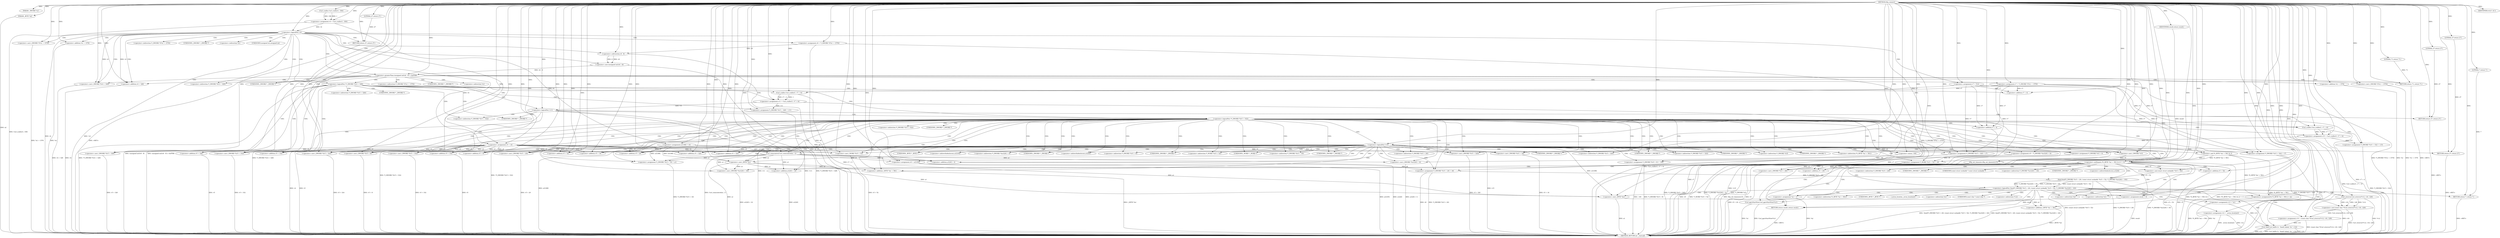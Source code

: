 digraph tftp_connect {  
"1000114" [label = "(METHOD,tftp_connect)" ]
"1000397" [label = "(METHOD_RETURN,int __fastcall)" ]
"1000115" [label = "(PARAM,_DWORD *a1)" ]
"1000116" [label = "(PARAM,_BYTE *a2)" ]
"1000131" [label = "(<operator>.assignment,v4 = Curl_ccalloc(1, 336))" ]
"1000133" [label = "(Curl_ccalloc,Curl_ccalloc(1, 336))" ]
"1000136" [label = "(<operator>.assignment,a1[188] = v4)" ]
"1000142" [label = "(<operator>.logicalNot,!v4)" ]
"1000144" [label = "(RETURN,return 27;,return 27;)" ]
"1000145" [label = "(LITERAL,27,return 27;)" ]
"1000146" [label = "(<operator>.assignment,v5 = v4)" ]
"1000149" [label = "(<operator>.assignment,v6 = *(_DWORD *)(*a1 + 1576))" ]
"1000152" [label = "(<operator>.cast,(_DWORD *)(*a1 + 1576))" ]
"1000154" [label = "(<operator>.addition,*a1 + 1576)" ]
"1000159" [label = "(IDENTIFIER,v6,if ( v6 ))" ]
"1000162" [label = "(<operator>.greaterThan,(unsigned int)(v6 - 8) > 0xFFB0)" ]
"1000163" [label = "(<operator>.cast,(unsigned int)(v6 - 8))" ]
"1000165" [label = "(<operator>.subtraction,v6 - 8)" ]
"1000169" [label = "(RETURN,return 71;,return 71;)" ]
"1000170" [label = "(LITERAL,71,return 71;)" ]
"1000171" [label = "(<operator>.assignment,v7 = *(_DWORD *)(*a1 + 1576))" ]
"1000174" [label = "(<operator>.cast,(_DWORD *)(*a1 + 1576))" ]
"1000176" [label = "(<operator>.addition,*a1 + 1576)" ]
"1000182" [label = "(<operator>.assignment,v7 = 512)" ]
"1000186" [label = "(<operator>.logicalNot,!*(_DWORD *)(v4 + 328))" ]
"1000188" [label = "(<operator>.cast,(_DWORD *)(v4 + 328))" ]
"1000190" [label = "(<operator>.addition,v4 + 328)" ]
"1000194" [label = "(<operator>.assignment,v11 = Curl_ccalloc(1, v7 + 4))" ]
"1000196" [label = "(Curl_ccalloc,Curl_ccalloc(1, v7 + 4))" ]
"1000198" [label = "(<operator>.addition,v7 + 4)" ]
"1000201" [label = "(<operator>.assignment,*(_DWORD *)(v5 + 328) = v11)" ]
"1000203" [label = "(<operator>.cast,(_DWORD *)(v5 + 328))" ]
"1000205" [label = "(<operator>.addition,v5 + 328)" ]
"1000210" [label = "(<operator>.logicalNot,!v11)" ]
"1000212" [label = "(RETURN,return 27;,return 27;)" ]
"1000213" [label = "(LITERAL,27,return 27;)" ]
"1000215" [label = "(<operator>.logicalNot,!*(_DWORD *)(v5 + 332))" ]
"1000217" [label = "(<operator>.cast,(_DWORD *)(v5 + 332))" ]
"1000219" [label = "(<operator>.addition,v5 + 332)" ]
"1000223" [label = "(<operator>.assignment,v15 = Curl_ccalloc(1, v7 + 4))" ]
"1000225" [label = "(Curl_ccalloc,Curl_ccalloc(1, v7 + 4))" ]
"1000227" [label = "(<operator>.addition,v7 + 4)" ]
"1000230" [label = "(<operator>.assignment,*(_DWORD *)(v5 + 332) = v15)" ]
"1000232" [label = "(<operator>.cast,(_DWORD *)(v5 + 332))" ]
"1000234" [label = "(<operator>.addition,v5 + 332)" ]
"1000239" [label = "(<operator>.logicalNot,!v15)" ]
"1000241" [label = "(RETURN,return 27;,return 27;)" ]
"1000242" [label = "(LITERAL,27,return 27;)" ]
"1000243" [label = "(Curl_conncontrol,Curl_conncontrol(a1, 1))" ]
"1000246" [label = "(<operator>.assignment,v8 = a1[105])" ]
"1000251" [label = "(<operator>.assignment,v9 = *(_DWORD *)(a1[20] + 4))" ]
"1000254" [label = "(<operator>.cast,(_DWORD *)(a1[20] + 4))" ]
"1000256" [label = "(<operator>.addition,a1[20] + 4)" ]
"1000261" [label = "(<operator>.assignment,*(_DWORD *)(v5 + 8) = -100)" ]
"1000263" [label = "(<operator>.cast,(_DWORD *)(v5 + 8))" ]
"1000265" [label = "(<operator>.addition,v5 + 8)" ]
"1000268" [label = "(<operator>.minus,-100)" ]
"1000270" [label = "(<operator>.assignment,*(_WORD *)(v5 + 52) = v9)" ]
"1000272" [label = "(<operator>.cast,(_WORD *)(v5 + 52))" ]
"1000274" [label = "(<operator>.addition,v5 + 52)" ]
"1000278" [label = "(<operator>.assignment,*(_DWORD *)(v5 + 16) = a1)" ]
"1000280" [label = "(<operator>.cast,(_DWORD *)(v5 + 16))" ]
"1000282" [label = "(<operator>.addition,v5 + 16)" ]
"1000286" [label = "(<operator>.assignment,*(_DWORD *)(v5 + 20) = v8)" ]
"1000288" [label = "(<operator>.cast,(_DWORD *)(v5 + 20))" ]
"1000290" [label = "(<operator>.addition,v5 + 20)" ]
"1000294" [label = "(<operator>.assignment,*(_DWORD *)(v5 + 320) = v7)" ]
"1000296" [label = "(<operator>.cast,(_DWORD *)(v5 + 320))" ]
"1000298" [label = "(<operator>.addition,v5 + 320)" ]
"1000302" [label = "(<operator>.assignment,*(_DWORD *)(v5 + 324) = v7)" ]
"1000304" [label = "(<operator>.cast,(_DWORD *)(v5 + 324))" ]
"1000306" [label = "(<operator>.addition,v5 + 324)" ]
"1000310" [label = "(<operator>.assignment,*(_DWORD *)v5 = 0)" ]
"1000312" [label = "(<operator>.cast,(_DWORD *)v5)" ]
"1000316" [label = "(tftp_set_timeouts,tftp_set_timeouts(v5))" ]
"1000319" [label = "(<operator>.notEquals,(*((_BYTE *)a1 + 591) & 2) != 0)" ]
"1000320" [label = "(<operator>.and,*((_BYTE *)a1 + 591) & 2)" ]
"1000322" [label = "(<operator>.addition,(_BYTE *)a1 + 591)" ]
"1000323" [label = "(<operator>.cast,(_BYTE *)a1)" ]
"1000331" [label = "(Curl_pgrsStartNow,Curl_pgrsStartNow(*a1))" ]
"1000334" [label = "(<operator>.assignment,result = 0)" ]
"1000337" [label = "(<operator>.assignment,*a2 = 1)" ]
"1000341" [label = "(RETURN,return result;,return result;)" ]
"1000342" [label = "(IDENTIFIER,result,return result;)" ]
"1000344" [label = "(<operator>.logicalNot,!bind(*(_DWORD *)(v5 + 20), (const struct sockaddr *)(v5 + 52), *(_DWORD *)(a1[20] + 16)))" ]
"1000345" [label = "(bind,bind(*(_DWORD *)(v5 + 20), (const struct sockaddr *)(v5 + 52), *(_DWORD *)(a1[20] + 16)))" ]
"1000347" [label = "(<operator>.cast,(_DWORD *)(v5 + 20))" ]
"1000349" [label = "(<operator>.addition,v5 + 20)" ]
"1000352" [label = "(<operator>.cast,(const struct sockaddr *)(v5 + 52))" ]
"1000354" [label = "(<operator>.addition,v5 + 52)" ]
"1000358" [label = "(<operator>.cast,(_DWORD *)(a1[20] + 16))" ]
"1000360" [label = "(<operator>.addition,a1[20] + 16)" ]
"1000366" [label = "(<operators>.assignmentOr,*((_BYTE *)a1 + 591) |= 2u)" ]
"1000368" [label = "(<operator>.addition,(_BYTE *)a1 + 591)" ]
"1000369" [label = "(<operator>.cast,(_BYTE *)a1)" ]
"1000375" [label = "(<operator>.assignment,v12 = _errno_location())" ]
"1000378" [label = "(<operator>.assignment,v13 = *a1)" ]
"1000382" [label = "(<operator>.assignment,v14 = (const char *)Curl_strerror(*v12, v16, 128))" ]
"1000384" [label = "(<operator>.cast,(const char *)Curl_strerror(*v12, v16, 128))" ]
"1000386" [label = "(Curl_strerror,Curl_strerror(*v12, v16, 128))" ]
"1000391" [label = "(Curl_failf,Curl_failf(v13, \"bind() failed; %s\", v14))" ]
"1000395" [label = "(RETURN,return 7;,return 7;)" ]
"1000396" [label = "(LITERAL,7,return 7;)" ]
"1000151" [label = "(<operator>.indirection,*(_DWORD *)(*a1 + 1576))" ]
"1000153" [label = "(UNKNOWN,_DWORD *,_DWORD *)" ]
"1000155" [label = "(<operator>.indirection,*a1)" ]
"1000164" [label = "(UNKNOWN,unsigned int,unsigned int)" ]
"1000173" [label = "(<operator>.indirection,*(_DWORD *)(*a1 + 1576))" ]
"1000175" [label = "(UNKNOWN,_DWORD *,_DWORD *)" ]
"1000177" [label = "(<operator>.indirection,*a1)" ]
"1000187" [label = "(<operator>.indirection,*(_DWORD *)(v4 + 328))" ]
"1000189" [label = "(UNKNOWN,_DWORD *,_DWORD *)" ]
"1000202" [label = "(<operator>.indirection,*(_DWORD *)(v5 + 328))" ]
"1000204" [label = "(UNKNOWN,_DWORD *,_DWORD *)" ]
"1000216" [label = "(<operator>.indirection,*(_DWORD *)(v5 + 332))" ]
"1000218" [label = "(UNKNOWN,_DWORD *,_DWORD *)" ]
"1000231" [label = "(<operator>.indirection,*(_DWORD *)(v5 + 332))" ]
"1000233" [label = "(UNKNOWN,_DWORD *,_DWORD *)" ]
"1000248" [label = "(<operator>.indirectIndexAccess,a1[105])" ]
"1000253" [label = "(<operator>.indirection,*(_DWORD *)(a1[20] + 4))" ]
"1000255" [label = "(UNKNOWN,_DWORD *,_DWORD *)" ]
"1000257" [label = "(<operator>.indirectIndexAccess,a1[20])" ]
"1000262" [label = "(<operator>.indirection,*(_DWORD *)(v5 + 8))" ]
"1000264" [label = "(UNKNOWN,_DWORD *,_DWORD *)" ]
"1000271" [label = "(<operator>.indirection,*(_WORD *)(v5 + 52))" ]
"1000273" [label = "(UNKNOWN,_WORD *,_WORD *)" ]
"1000279" [label = "(<operator>.indirection,*(_DWORD *)(v5 + 16))" ]
"1000281" [label = "(UNKNOWN,_DWORD *,_DWORD *)" ]
"1000287" [label = "(<operator>.indirection,*(_DWORD *)(v5 + 20))" ]
"1000289" [label = "(UNKNOWN,_DWORD *,_DWORD *)" ]
"1000295" [label = "(<operator>.indirection,*(_DWORD *)(v5 + 320))" ]
"1000297" [label = "(UNKNOWN,_DWORD *,_DWORD *)" ]
"1000303" [label = "(<operator>.indirection,*(_DWORD *)(v5 + 324))" ]
"1000305" [label = "(UNKNOWN,_DWORD *,_DWORD *)" ]
"1000311" [label = "(<operator>.indirection,*(_DWORD *)v5)" ]
"1000313" [label = "(UNKNOWN,_DWORD *,_DWORD *)" ]
"1000321" [label = "(<operator>.indirection,*((_BYTE *)a1 + 591))" ]
"1000324" [label = "(UNKNOWN,_BYTE *,_BYTE *)" ]
"1000332" [label = "(<operator>.indirection,*a1)" ]
"1000338" [label = "(<operator>.indirection,*a2)" ]
"1000346" [label = "(<operator>.indirection,*(_DWORD *)(v5 + 20))" ]
"1000348" [label = "(UNKNOWN,_DWORD *,_DWORD *)" ]
"1000353" [label = "(UNKNOWN,const struct sockaddr *,const struct sockaddr *)" ]
"1000357" [label = "(<operator>.indirection,*(_DWORD *)(a1[20] + 16))" ]
"1000359" [label = "(UNKNOWN,_DWORD *,_DWORD *)" ]
"1000361" [label = "(<operator>.indirectIndexAccess,a1[20])" ]
"1000367" [label = "(<operator>.indirection,*((_BYTE *)a1 + 591))" ]
"1000370" [label = "(UNKNOWN,_BYTE *,_BYTE *)" ]
"1000377" [label = "(_errno_location,_errno_location())" ]
"1000380" [label = "(<operator>.indirection,*a1)" ]
"1000385" [label = "(UNKNOWN,const char *,const char *)" ]
"1000387" [label = "(<operator>.indirection,*v12)" ]
  "1000341" -> "1000397"  [ label = "DDG: <RET>"] 
  "1000241" -> "1000397"  [ label = "DDG: <RET>"] 
  "1000212" -> "1000397"  [ label = "DDG: <RET>"] 
  "1000391" -> "1000397"  [ label = "DDG: Curl_failf(v13, \"bind() failed; %s\", v14)"] 
  "1000243" -> "1000397"  [ label = "DDG: Curl_conncontrol(a1, 1)"] 
  "1000142" -> "1000397"  [ label = "DDG: v4"] 
  "1000391" -> "1000397"  [ label = "DDG: v14"] 
  "1000203" -> "1000397"  [ label = "DDG: v5 + 328"] 
  "1000294" -> "1000397"  [ label = "DDG: *(_DWORD *)(v5 + 320)"] 
  "1000190" -> "1000397"  [ label = "DDG: v4"] 
  "1000386" -> "1000397"  [ label = "DDG: v16"] 
  "1000316" -> "1000397"  [ label = "DDG: tftp_set_timeouts(v5)"] 
  "1000334" -> "1000397"  [ label = "DDG: result"] 
  "1000198" -> "1000397"  [ label = "DDG: v7"] 
  "1000162" -> "1000397"  [ label = "DDG: (unsigned int)(v6 - 8)"] 
  "1000345" -> "1000397"  [ label = "DDG: (const struct sockaddr *)(v5 + 52)"] 
  "1000323" -> "1000397"  [ label = "DDG: a1"] 
  "1000239" -> "1000397"  [ label = "DDG: !v15"] 
  "1000165" -> "1000397"  [ label = "DDG: v6"] 
  "1000344" -> "1000397"  [ label = "DDG: !bind(*(_DWORD *)(v5 + 20), (const struct sockaddr *)(v5 + 52), *(_DWORD *)(a1[20] + 16))"] 
  "1000319" -> "1000397"  [ label = "DDG: (*((_BYTE *)a1 + 591) & 2) != 0"] 
  "1000320" -> "1000397"  [ label = "DDG: *((_BYTE *)a1 + 591)"] 
  "1000263" -> "1000397"  [ label = "DDG: v5 + 8"] 
  "1000142" -> "1000397"  [ label = "DDG: !v4"] 
  "1000210" -> "1000397"  [ label = "DDG: v11"] 
  "1000322" -> "1000397"  [ label = "DDG: (_BYTE *)a1"] 
  "1000368" -> "1000397"  [ label = "DDG: (_BYTE *)a1"] 
  "1000391" -> "1000397"  [ label = "DDG: v13"] 
  "1000288" -> "1000397"  [ label = "DDG: v5 + 20"] 
  "1000378" -> "1000397"  [ label = "DDG: *a1"] 
  "1000232" -> "1000397"  [ label = "DDG: v5 + 332"] 
  "1000254" -> "1000397"  [ label = "DDG: a1[20] + 4"] 
  "1000354" -> "1000397"  [ label = "DDG: v5"] 
  "1000296" -> "1000397"  [ label = "DDG: v5 + 320"] 
  "1000375" -> "1000397"  [ label = "DDG: v12"] 
  "1000319" -> "1000397"  [ label = "DDG: *((_BYTE *)a1 + 591) & 2"] 
  "1000382" -> "1000397"  [ label = "DDG: (const char *)Curl_strerror(*v12, v16, 128)"] 
  "1000272" -> "1000397"  [ label = "DDG: v5 + 52"] 
  "1000136" -> "1000397"  [ label = "DDG: a1[188]"] 
  "1000225" -> "1000397"  [ label = "DDG: v7 + 4"] 
  "1000261" -> "1000397"  [ label = "DDG: -100"] 
  "1000386" -> "1000397"  [ label = "DDG: *v12"] 
  "1000131" -> "1000397"  [ label = "DDG: Curl_ccalloc(1, 336)"] 
  "1000149" -> "1000397"  [ label = "DDG: v6"] 
  "1000344" -> "1000397"  [ label = "DDG: bind(*(_DWORD *)(v5 + 20), (const struct sockaddr *)(v5 + 52), *(_DWORD *)(a1[20] + 16))"] 
  "1000146" -> "1000397"  [ label = "DDG: v4"] 
  "1000251" -> "1000397"  [ label = "DDG: *(_DWORD *)(a1[20] + 4)"] 
  "1000146" -> "1000397"  [ label = "DDG: v5"] 
  "1000154" -> "1000397"  [ label = "DDG: *a1"] 
  "1000280" -> "1000397"  [ label = "DDG: v5 + 16"] 
  "1000188" -> "1000397"  [ label = "DDG: v4 + 328"] 
  "1000116" -> "1000397"  [ label = "DDG: a2"] 
  "1000215" -> "1000397"  [ label = "DDG: !*(_DWORD *)(v5 + 332)"] 
  "1000270" -> "1000397"  [ label = "DDG: v9"] 
  "1000270" -> "1000397"  [ label = "DDG: *(_WORD *)(v5 + 52)"] 
  "1000345" -> "1000397"  [ label = "DDG: *(_DWORD *)(v5 + 20)"] 
  "1000366" -> "1000397"  [ label = "DDG: *((_BYTE *)a1 + 591)"] 
  "1000286" -> "1000397"  [ label = "DDG: v8"] 
  "1000360" -> "1000397"  [ label = "DDG: a1[20]"] 
  "1000278" -> "1000397"  [ label = "DDG: *(_DWORD *)(v5 + 16)"] 
  "1000246" -> "1000397"  [ label = "DDG: a1[105]"] 
  "1000223" -> "1000397"  [ label = "DDG: Curl_ccalloc(1, v7 + 4)"] 
  "1000302" -> "1000397"  [ label = "DDG: *(_DWORD *)(v5 + 324)"] 
  "1000286" -> "1000397"  [ label = "DDG: *(_DWORD *)(v5 + 20)"] 
  "1000196" -> "1000397"  [ label = "DDG: v7 + 4"] 
  "1000316" -> "1000397"  [ label = "DDG: v5"] 
  "1000331" -> "1000397"  [ label = "DDG: *a1"] 
  "1000347" -> "1000397"  [ label = "DDG: v5 + 20"] 
  "1000230" -> "1000397"  [ label = "DDG: *(_DWORD *)(v5 + 332)"] 
  "1000310" -> "1000397"  [ label = "DDG: *(_DWORD *)v5"] 
  "1000256" -> "1000397"  [ label = "DDG: a1[20]"] 
  "1000304" -> "1000397"  [ label = "DDG: v5 + 324"] 
  "1000205" -> "1000397"  [ label = "DDG: v5"] 
  "1000186" -> "1000397"  [ label = "DDG: *(_DWORD *)(v4 + 328)"] 
  "1000227" -> "1000397"  [ label = "DDG: v7"] 
  "1000176" -> "1000397"  [ label = "DDG: *a1"] 
  "1000375" -> "1000397"  [ label = "DDG: _errno_location()"] 
  "1000174" -> "1000397"  [ label = "DDG: *a1 + 1576"] 
  "1000194" -> "1000397"  [ label = "DDG: Curl_ccalloc(1, v7 + 4)"] 
  "1000352" -> "1000397"  [ label = "DDG: v5 + 52"] 
  "1000215" -> "1000397"  [ label = "DDG: *(_DWORD *)(v5 + 332)"] 
  "1000171" -> "1000397"  [ label = "DDG: *(_DWORD *)(*a1 + 1576)"] 
  "1000345" -> "1000397"  [ label = "DDG: *(_DWORD *)(a1[20] + 16)"] 
  "1000210" -> "1000397"  [ label = "DDG: !v11"] 
  "1000302" -> "1000397"  [ label = "DDG: v7"] 
  "1000261" -> "1000397"  [ label = "DDG: *(_DWORD *)(v5 + 8)"] 
  "1000201" -> "1000397"  [ label = "DDG: *(_DWORD *)(v5 + 328)"] 
  "1000152" -> "1000397"  [ label = "DDG: *a1 + 1576"] 
  "1000239" -> "1000397"  [ label = "DDG: v15"] 
  "1000369" -> "1000397"  [ label = "DDG: a1"] 
  "1000337" -> "1000397"  [ label = "DDG: *a2"] 
  "1000384" -> "1000397"  [ label = "DDG: Curl_strerror(*v12, v16, 128)"] 
  "1000163" -> "1000397"  [ label = "DDG: v6 - 8"] 
  "1000234" -> "1000397"  [ label = "DDG: v5"] 
  "1000217" -> "1000397"  [ label = "DDG: v5 + 332"] 
  "1000162" -> "1000397"  [ label = "DDG: (unsigned int)(v6 - 8) > 0xFFB0"] 
  "1000149" -> "1000397"  [ label = "DDG: *(_DWORD *)(*a1 + 1576)"] 
  "1000186" -> "1000397"  [ label = "DDG: !*(_DWORD *)(v4 + 328)"] 
  "1000358" -> "1000397"  [ label = "DDG: a1[20] + 16"] 
  "1000331" -> "1000397"  [ label = "DDG: Curl_pgrsStartNow(*a1)"] 
  "1000169" -> "1000397"  [ label = "DDG: <RET>"] 
  "1000395" -> "1000397"  [ label = "DDG: <RET>"] 
  "1000144" -> "1000397"  [ label = "DDG: <RET>"] 
  "1000114" -> "1000115"  [ label = "DDG: "] 
  "1000114" -> "1000116"  [ label = "DDG: "] 
  "1000133" -> "1000131"  [ label = "DDG: 1"] 
  "1000133" -> "1000131"  [ label = "DDG: 336"] 
  "1000114" -> "1000131"  [ label = "DDG: "] 
  "1000114" -> "1000133"  [ label = "DDG: "] 
  "1000131" -> "1000136"  [ label = "DDG: v4"] 
  "1000114" -> "1000136"  [ label = "DDG: "] 
  "1000114" -> "1000142"  [ label = "DDG: "] 
  "1000131" -> "1000142"  [ label = "DDG: v4"] 
  "1000145" -> "1000144"  [ label = "DDG: 27"] 
  "1000114" -> "1000144"  [ label = "DDG: "] 
  "1000114" -> "1000145"  [ label = "DDG: "] 
  "1000142" -> "1000146"  [ label = "DDG: v4"] 
  "1000114" -> "1000146"  [ label = "DDG: "] 
  "1000114" -> "1000149"  [ label = "DDG: "] 
  "1000114" -> "1000152"  [ label = "DDG: "] 
  "1000114" -> "1000154"  [ label = "DDG: "] 
  "1000114" -> "1000159"  [ label = "DDG: "] 
  "1000163" -> "1000162"  [ label = "DDG: v6 - 8"] 
  "1000165" -> "1000163"  [ label = "DDG: v6"] 
  "1000165" -> "1000163"  [ label = "DDG: 8"] 
  "1000149" -> "1000165"  [ label = "DDG: v6"] 
  "1000114" -> "1000165"  [ label = "DDG: "] 
  "1000114" -> "1000162"  [ label = "DDG: "] 
  "1000170" -> "1000169"  [ label = "DDG: 71"] 
  "1000114" -> "1000169"  [ label = "DDG: "] 
  "1000114" -> "1000170"  [ label = "DDG: "] 
  "1000114" -> "1000171"  [ label = "DDG: "] 
  "1000114" -> "1000174"  [ label = "DDG: "] 
  "1000114" -> "1000176"  [ label = "DDG: "] 
  "1000114" -> "1000182"  [ label = "DDG: "] 
  "1000114" -> "1000188"  [ label = "DDG: "] 
  "1000142" -> "1000188"  [ label = "DDG: v4"] 
  "1000114" -> "1000190"  [ label = "DDG: "] 
  "1000142" -> "1000190"  [ label = "DDG: v4"] 
  "1000196" -> "1000194"  [ label = "DDG: 1"] 
  "1000196" -> "1000194"  [ label = "DDG: v7 + 4"] 
  "1000114" -> "1000194"  [ label = "DDG: "] 
  "1000114" -> "1000196"  [ label = "DDG: "] 
  "1000182" -> "1000196"  [ label = "DDG: v7"] 
  "1000171" -> "1000196"  [ label = "DDG: v7"] 
  "1000182" -> "1000198"  [ label = "DDG: v7"] 
  "1000171" -> "1000198"  [ label = "DDG: v7"] 
  "1000114" -> "1000198"  [ label = "DDG: "] 
  "1000194" -> "1000201"  [ label = "DDG: v11"] 
  "1000114" -> "1000201"  [ label = "DDG: "] 
  "1000146" -> "1000203"  [ label = "DDG: v5"] 
  "1000114" -> "1000203"  [ label = "DDG: "] 
  "1000146" -> "1000205"  [ label = "DDG: v5"] 
  "1000114" -> "1000205"  [ label = "DDG: "] 
  "1000114" -> "1000210"  [ label = "DDG: "] 
  "1000194" -> "1000210"  [ label = "DDG: v11"] 
  "1000213" -> "1000212"  [ label = "DDG: 27"] 
  "1000114" -> "1000212"  [ label = "DDG: "] 
  "1000114" -> "1000213"  [ label = "DDG: "] 
  "1000146" -> "1000217"  [ label = "DDG: v5"] 
  "1000114" -> "1000217"  [ label = "DDG: "] 
  "1000146" -> "1000219"  [ label = "DDG: v5"] 
  "1000114" -> "1000219"  [ label = "DDG: "] 
  "1000225" -> "1000223"  [ label = "DDG: 1"] 
  "1000225" -> "1000223"  [ label = "DDG: v7 + 4"] 
  "1000114" -> "1000223"  [ label = "DDG: "] 
  "1000114" -> "1000225"  [ label = "DDG: "] 
  "1000182" -> "1000225"  [ label = "DDG: v7"] 
  "1000171" -> "1000225"  [ label = "DDG: v7"] 
  "1000182" -> "1000227"  [ label = "DDG: v7"] 
  "1000171" -> "1000227"  [ label = "DDG: v7"] 
  "1000114" -> "1000227"  [ label = "DDG: "] 
  "1000223" -> "1000230"  [ label = "DDG: v15"] 
  "1000114" -> "1000230"  [ label = "DDG: "] 
  "1000114" -> "1000232"  [ label = "DDG: "] 
  "1000146" -> "1000232"  [ label = "DDG: v5"] 
  "1000114" -> "1000234"  [ label = "DDG: "] 
  "1000146" -> "1000234"  [ label = "DDG: v5"] 
  "1000114" -> "1000239"  [ label = "DDG: "] 
  "1000223" -> "1000239"  [ label = "DDG: v15"] 
  "1000242" -> "1000241"  [ label = "DDG: 27"] 
  "1000114" -> "1000241"  [ label = "DDG: "] 
  "1000114" -> "1000242"  [ label = "DDG: "] 
  "1000136" -> "1000243"  [ label = "DDG: a1[188]"] 
  "1000114" -> "1000243"  [ label = "DDG: "] 
  "1000243" -> "1000246"  [ label = "DDG: a1"] 
  "1000114" -> "1000246"  [ label = "DDG: "] 
  "1000114" -> "1000251"  [ label = "DDG: "] 
  "1000243" -> "1000254"  [ label = "DDG: a1"] 
  "1000114" -> "1000254"  [ label = "DDG: "] 
  "1000243" -> "1000256"  [ label = "DDG: a1"] 
  "1000114" -> "1000256"  [ label = "DDG: "] 
  "1000268" -> "1000261"  [ label = "DDG: 100"] 
  "1000114" -> "1000263"  [ label = "DDG: "] 
  "1000146" -> "1000263"  [ label = "DDG: v5"] 
  "1000114" -> "1000265"  [ label = "DDG: "] 
  "1000146" -> "1000265"  [ label = "DDG: v5"] 
  "1000114" -> "1000268"  [ label = "DDG: "] 
  "1000251" -> "1000270"  [ label = "DDG: v9"] 
  "1000114" -> "1000270"  [ label = "DDG: "] 
  "1000114" -> "1000272"  [ label = "DDG: "] 
  "1000146" -> "1000272"  [ label = "DDG: v5"] 
  "1000114" -> "1000274"  [ label = "DDG: "] 
  "1000146" -> "1000274"  [ label = "DDG: v5"] 
  "1000243" -> "1000278"  [ label = "DDG: a1"] 
  "1000136" -> "1000278"  [ label = "DDG: a1[188]"] 
  "1000114" -> "1000278"  [ label = "DDG: "] 
  "1000114" -> "1000280"  [ label = "DDG: "] 
  "1000146" -> "1000280"  [ label = "DDG: v5"] 
  "1000114" -> "1000282"  [ label = "DDG: "] 
  "1000146" -> "1000282"  [ label = "DDG: v5"] 
  "1000246" -> "1000286"  [ label = "DDG: v8"] 
  "1000114" -> "1000286"  [ label = "DDG: "] 
  "1000114" -> "1000288"  [ label = "DDG: "] 
  "1000146" -> "1000288"  [ label = "DDG: v5"] 
  "1000114" -> "1000290"  [ label = "DDG: "] 
  "1000146" -> "1000290"  [ label = "DDG: v5"] 
  "1000182" -> "1000294"  [ label = "DDG: v7"] 
  "1000171" -> "1000294"  [ label = "DDG: v7"] 
  "1000114" -> "1000294"  [ label = "DDG: "] 
  "1000114" -> "1000296"  [ label = "DDG: "] 
  "1000146" -> "1000296"  [ label = "DDG: v5"] 
  "1000114" -> "1000298"  [ label = "DDG: "] 
  "1000146" -> "1000298"  [ label = "DDG: v5"] 
  "1000114" -> "1000302"  [ label = "DDG: "] 
  "1000182" -> "1000302"  [ label = "DDG: v7"] 
  "1000171" -> "1000302"  [ label = "DDG: v7"] 
  "1000114" -> "1000304"  [ label = "DDG: "] 
  "1000146" -> "1000304"  [ label = "DDG: v5"] 
  "1000114" -> "1000306"  [ label = "DDG: "] 
  "1000146" -> "1000306"  [ label = "DDG: v5"] 
  "1000114" -> "1000310"  [ label = "DDG: "] 
  "1000114" -> "1000312"  [ label = "DDG: "] 
  "1000146" -> "1000312"  [ label = "DDG: v5"] 
  "1000312" -> "1000316"  [ label = "DDG: v5"] 
  "1000114" -> "1000316"  [ label = "DDG: "] 
  "1000320" -> "1000319"  [ label = "DDG: *((_BYTE *)a1 + 591)"] 
  "1000320" -> "1000319"  [ label = "DDG: 2"] 
  "1000323" -> "1000322"  [ label = "DDG: a1"] 
  "1000136" -> "1000323"  [ label = "DDG: a1[188]"] 
  "1000114" -> "1000323"  [ label = "DDG: "] 
  "1000243" -> "1000323"  [ label = "DDG: a1"] 
  "1000114" -> "1000322"  [ label = "DDG: "] 
  "1000114" -> "1000320"  [ label = "DDG: "] 
  "1000114" -> "1000319"  [ label = "DDG: "] 
  "1000114" -> "1000334"  [ label = "DDG: "] 
  "1000114" -> "1000337"  [ label = "DDG: "] 
  "1000342" -> "1000341"  [ label = "DDG: result"] 
  "1000334" -> "1000341"  [ label = "DDG: result"] 
  "1000114" -> "1000342"  [ label = "DDG: "] 
  "1000345" -> "1000344"  [ label = "DDG: *(_DWORD *)(v5 + 20)"] 
  "1000345" -> "1000344"  [ label = "DDG: (const struct sockaddr *)(v5 + 52)"] 
  "1000345" -> "1000344"  [ label = "DDG: *(_DWORD *)(a1[20] + 16)"] 
  "1000286" -> "1000345"  [ label = "DDG: *(_DWORD *)(v5 + 20)"] 
  "1000316" -> "1000347"  [ label = "DDG: v5"] 
  "1000114" -> "1000347"  [ label = "DDG: "] 
  "1000316" -> "1000349"  [ label = "DDG: v5"] 
  "1000114" -> "1000349"  [ label = "DDG: "] 
  "1000352" -> "1000345"  [ label = "DDG: v5 + 52"] 
  "1000114" -> "1000352"  [ label = "DDG: "] 
  "1000316" -> "1000352"  [ label = "DDG: v5"] 
  "1000114" -> "1000354"  [ label = "DDG: "] 
  "1000316" -> "1000354"  [ label = "DDG: v5"] 
  "1000323" -> "1000358"  [ label = "DDG: a1"] 
  "1000243" -> "1000358"  [ label = "DDG: a1"] 
  "1000114" -> "1000358"  [ label = "DDG: "] 
  "1000323" -> "1000360"  [ label = "DDG: a1"] 
  "1000243" -> "1000360"  [ label = "DDG: a1"] 
  "1000114" -> "1000360"  [ label = "DDG: "] 
  "1000114" -> "1000366"  [ label = "DDG: "] 
  "1000320" -> "1000366"  [ label = "DDG: *((_BYTE *)a1 + 591)"] 
  "1000369" -> "1000368"  [ label = "DDG: a1"] 
  "1000323" -> "1000369"  [ label = "DDG: a1"] 
  "1000136" -> "1000369"  [ label = "DDG: a1[188]"] 
  "1000114" -> "1000369"  [ label = "DDG: "] 
  "1000243" -> "1000369"  [ label = "DDG: a1"] 
  "1000114" -> "1000368"  [ label = "DDG: "] 
  "1000114" -> "1000375"  [ label = "DDG: "] 
  "1000114" -> "1000378"  [ label = "DDG: "] 
  "1000384" -> "1000382"  [ label = "DDG: Curl_strerror(*v12, v16, 128)"] 
  "1000114" -> "1000382"  [ label = "DDG: "] 
  "1000386" -> "1000384"  [ label = "DDG: *v12"] 
  "1000386" -> "1000384"  [ label = "DDG: v16"] 
  "1000386" -> "1000384"  [ label = "DDG: 128"] 
  "1000114" -> "1000386"  [ label = "DDG: "] 
  "1000378" -> "1000391"  [ label = "DDG: v13"] 
  "1000114" -> "1000391"  [ label = "DDG: "] 
  "1000382" -> "1000391"  [ label = "DDG: v14"] 
  "1000396" -> "1000395"  [ label = "DDG: 7"] 
  "1000114" -> "1000395"  [ label = "DDG: "] 
  "1000114" -> "1000396"  [ label = "DDG: "] 
  "1000142" -> "1000144"  [ label = "CDG: "] 
  "1000142" -> "1000155"  [ label = "CDG: "] 
  "1000142" -> "1000154"  [ label = "CDG: "] 
  "1000142" -> "1000153"  [ label = "CDG: "] 
  "1000142" -> "1000152"  [ label = "CDG: "] 
  "1000142" -> "1000151"  [ label = "CDG: "] 
  "1000142" -> "1000149"  [ label = "CDG: "] 
  "1000142" -> "1000146"  [ label = "CDG: "] 
  "1000142" -> "1000165"  [ label = "CDG: "] 
  "1000142" -> "1000164"  [ label = "CDG: "] 
  "1000142" -> "1000163"  [ label = "CDG: "] 
  "1000142" -> "1000162"  [ label = "CDG: "] 
  "1000142" -> "1000190"  [ label = "CDG: "] 
  "1000142" -> "1000189"  [ label = "CDG: "] 
  "1000142" -> "1000188"  [ label = "CDG: "] 
  "1000142" -> "1000187"  [ label = "CDG: "] 
  "1000142" -> "1000186"  [ label = "CDG: "] 
  "1000142" -> "1000182"  [ label = "CDG: "] 
  "1000162" -> "1000176"  [ label = "CDG: "] 
  "1000162" -> "1000175"  [ label = "CDG: "] 
  "1000162" -> "1000174"  [ label = "CDG: "] 
  "1000162" -> "1000173"  [ label = "CDG: "] 
  "1000162" -> "1000171"  [ label = "CDG: "] 
  "1000162" -> "1000169"  [ label = "CDG: "] 
  "1000162" -> "1000190"  [ label = "CDG: "] 
  "1000162" -> "1000189"  [ label = "CDG: "] 
  "1000162" -> "1000188"  [ label = "CDG: "] 
  "1000162" -> "1000187"  [ label = "CDG: "] 
  "1000162" -> "1000186"  [ label = "CDG: "] 
  "1000162" -> "1000177"  [ label = "CDG: "] 
  "1000186" -> "1000205"  [ label = "CDG: "] 
  "1000186" -> "1000204"  [ label = "CDG: "] 
  "1000186" -> "1000203"  [ label = "CDG: "] 
  "1000186" -> "1000202"  [ label = "CDG: "] 
  "1000186" -> "1000201"  [ label = "CDG: "] 
  "1000186" -> "1000198"  [ label = "CDG: "] 
  "1000186" -> "1000196"  [ label = "CDG: "] 
  "1000186" -> "1000194"  [ label = "CDG: "] 
  "1000186" -> "1000219"  [ label = "CDG: "] 
  "1000186" -> "1000218"  [ label = "CDG: "] 
  "1000186" -> "1000217"  [ label = "CDG: "] 
  "1000186" -> "1000216"  [ label = "CDG: "] 
  "1000186" -> "1000215"  [ label = "CDG: "] 
  "1000186" -> "1000210"  [ label = "CDG: "] 
  "1000210" -> "1000219"  [ label = "CDG: "] 
  "1000210" -> "1000218"  [ label = "CDG: "] 
  "1000210" -> "1000217"  [ label = "CDG: "] 
  "1000210" -> "1000216"  [ label = "CDG: "] 
  "1000210" -> "1000215"  [ label = "CDG: "] 
  "1000210" -> "1000212"  [ label = "CDG: "] 
  "1000215" -> "1000223"  [ label = "CDG: "] 
  "1000215" -> "1000239"  [ label = "CDG: "] 
  "1000215" -> "1000234"  [ label = "CDG: "] 
  "1000215" -> "1000233"  [ label = "CDG: "] 
  "1000215" -> "1000232"  [ label = "CDG: "] 
  "1000215" -> "1000231"  [ label = "CDG: "] 
  "1000215" -> "1000230"  [ label = "CDG: "] 
  "1000215" -> "1000227"  [ label = "CDG: "] 
  "1000215" -> "1000225"  [ label = "CDG: "] 
  "1000215" -> "1000256"  [ label = "CDG: "] 
  "1000215" -> "1000255"  [ label = "CDG: "] 
  "1000215" -> "1000254"  [ label = "CDG: "] 
  "1000215" -> "1000253"  [ label = "CDG: "] 
  "1000215" -> "1000251"  [ label = "CDG: "] 
  "1000215" -> "1000248"  [ label = "CDG: "] 
  "1000215" -> "1000246"  [ label = "CDG: "] 
  "1000215" -> "1000243"  [ label = "CDG: "] 
  "1000215" -> "1000272"  [ label = "CDG: "] 
  "1000215" -> "1000271"  [ label = "CDG: "] 
  "1000215" -> "1000270"  [ label = "CDG: "] 
  "1000215" -> "1000268"  [ label = "CDG: "] 
  "1000215" -> "1000265"  [ label = "CDG: "] 
  "1000215" -> "1000264"  [ label = "CDG: "] 
  "1000215" -> "1000263"  [ label = "CDG: "] 
  "1000215" -> "1000262"  [ label = "CDG: "] 
  "1000215" -> "1000261"  [ label = "CDG: "] 
  "1000215" -> "1000257"  [ label = "CDG: "] 
  "1000215" -> "1000288"  [ label = "CDG: "] 
  "1000215" -> "1000287"  [ label = "CDG: "] 
  "1000215" -> "1000286"  [ label = "CDG: "] 
  "1000215" -> "1000282"  [ label = "CDG: "] 
  "1000215" -> "1000281"  [ label = "CDG: "] 
  "1000215" -> "1000280"  [ label = "CDG: "] 
  "1000215" -> "1000279"  [ label = "CDG: "] 
  "1000215" -> "1000278"  [ label = "CDG: "] 
  "1000215" -> "1000274"  [ label = "CDG: "] 
  "1000215" -> "1000273"  [ label = "CDG: "] 
  "1000215" -> "1000304"  [ label = "CDG: "] 
  "1000215" -> "1000303"  [ label = "CDG: "] 
  "1000215" -> "1000302"  [ label = "CDG: "] 
  "1000215" -> "1000298"  [ label = "CDG: "] 
  "1000215" -> "1000297"  [ label = "CDG: "] 
  "1000215" -> "1000296"  [ label = "CDG: "] 
  "1000215" -> "1000295"  [ label = "CDG: "] 
  "1000215" -> "1000294"  [ label = "CDG: "] 
  "1000215" -> "1000290"  [ label = "CDG: "] 
  "1000215" -> "1000289"  [ label = "CDG: "] 
  "1000215" -> "1000320"  [ label = "CDG: "] 
  "1000215" -> "1000319"  [ label = "CDG: "] 
  "1000215" -> "1000316"  [ label = "CDG: "] 
  "1000215" -> "1000313"  [ label = "CDG: "] 
  "1000215" -> "1000312"  [ label = "CDG: "] 
  "1000215" -> "1000311"  [ label = "CDG: "] 
  "1000215" -> "1000310"  [ label = "CDG: "] 
  "1000215" -> "1000306"  [ label = "CDG: "] 
  "1000215" -> "1000305"  [ label = "CDG: "] 
  "1000215" -> "1000324"  [ label = "CDG: "] 
  "1000215" -> "1000323"  [ label = "CDG: "] 
  "1000215" -> "1000322"  [ label = "CDG: "] 
  "1000215" -> "1000321"  [ label = "CDG: "] 
  "1000239" -> "1000256"  [ label = "CDG: "] 
  "1000239" -> "1000255"  [ label = "CDG: "] 
  "1000239" -> "1000254"  [ label = "CDG: "] 
  "1000239" -> "1000253"  [ label = "CDG: "] 
  "1000239" -> "1000251"  [ label = "CDG: "] 
  "1000239" -> "1000248"  [ label = "CDG: "] 
  "1000239" -> "1000246"  [ label = "CDG: "] 
  "1000239" -> "1000243"  [ label = "CDG: "] 
  "1000239" -> "1000241"  [ label = "CDG: "] 
  "1000239" -> "1000272"  [ label = "CDG: "] 
  "1000239" -> "1000271"  [ label = "CDG: "] 
  "1000239" -> "1000270"  [ label = "CDG: "] 
  "1000239" -> "1000268"  [ label = "CDG: "] 
  "1000239" -> "1000265"  [ label = "CDG: "] 
  "1000239" -> "1000264"  [ label = "CDG: "] 
  "1000239" -> "1000263"  [ label = "CDG: "] 
  "1000239" -> "1000262"  [ label = "CDG: "] 
  "1000239" -> "1000261"  [ label = "CDG: "] 
  "1000239" -> "1000257"  [ label = "CDG: "] 
  "1000239" -> "1000288"  [ label = "CDG: "] 
  "1000239" -> "1000287"  [ label = "CDG: "] 
  "1000239" -> "1000286"  [ label = "CDG: "] 
  "1000239" -> "1000282"  [ label = "CDG: "] 
  "1000239" -> "1000281"  [ label = "CDG: "] 
  "1000239" -> "1000280"  [ label = "CDG: "] 
  "1000239" -> "1000279"  [ label = "CDG: "] 
  "1000239" -> "1000278"  [ label = "CDG: "] 
  "1000239" -> "1000274"  [ label = "CDG: "] 
  "1000239" -> "1000273"  [ label = "CDG: "] 
  "1000239" -> "1000304"  [ label = "CDG: "] 
  "1000239" -> "1000303"  [ label = "CDG: "] 
  "1000239" -> "1000302"  [ label = "CDG: "] 
  "1000239" -> "1000298"  [ label = "CDG: "] 
  "1000239" -> "1000297"  [ label = "CDG: "] 
  "1000239" -> "1000296"  [ label = "CDG: "] 
  "1000239" -> "1000295"  [ label = "CDG: "] 
  "1000239" -> "1000294"  [ label = "CDG: "] 
  "1000239" -> "1000290"  [ label = "CDG: "] 
  "1000239" -> "1000289"  [ label = "CDG: "] 
  "1000239" -> "1000320"  [ label = "CDG: "] 
  "1000239" -> "1000319"  [ label = "CDG: "] 
  "1000239" -> "1000316"  [ label = "CDG: "] 
  "1000239" -> "1000313"  [ label = "CDG: "] 
  "1000239" -> "1000312"  [ label = "CDG: "] 
  "1000239" -> "1000311"  [ label = "CDG: "] 
  "1000239" -> "1000310"  [ label = "CDG: "] 
  "1000239" -> "1000306"  [ label = "CDG: "] 
  "1000239" -> "1000305"  [ label = "CDG: "] 
  "1000239" -> "1000324"  [ label = "CDG: "] 
  "1000239" -> "1000323"  [ label = "CDG: "] 
  "1000239" -> "1000322"  [ label = "CDG: "] 
  "1000239" -> "1000321"  [ label = "CDG: "] 
  "1000319" -> "1000334"  [ label = "CDG: "] 
  "1000319" -> "1000332"  [ label = "CDG: "] 
  "1000319" -> "1000331"  [ label = "CDG: "] 
  "1000319" -> "1000352"  [ label = "CDG: "] 
  "1000319" -> "1000349"  [ label = "CDG: "] 
  "1000319" -> "1000348"  [ label = "CDG: "] 
  "1000319" -> "1000347"  [ label = "CDG: "] 
  "1000319" -> "1000346"  [ label = "CDG: "] 
  "1000319" -> "1000345"  [ label = "CDG: "] 
  "1000319" -> "1000344"  [ label = "CDG: "] 
  "1000319" -> "1000341"  [ label = "CDG: "] 
  "1000319" -> "1000338"  [ label = "CDG: "] 
  "1000319" -> "1000337"  [ label = "CDG: "] 
  "1000319" -> "1000361"  [ label = "CDG: "] 
  "1000319" -> "1000360"  [ label = "CDG: "] 
  "1000319" -> "1000359"  [ label = "CDG: "] 
  "1000319" -> "1000358"  [ label = "CDG: "] 
  "1000319" -> "1000357"  [ label = "CDG: "] 
  "1000319" -> "1000354"  [ label = "CDG: "] 
  "1000319" -> "1000353"  [ label = "CDG: "] 
  "1000344" -> "1000334"  [ label = "CDG: "] 
  "1000344" -> "1000332"  [ label = "CDG: "] 
  "1000344" -> "1000331"  [ label = "CDG: "] 
  "1000344" -> "1000341"  [ label = "CDG: "] 
  "1000344" -> "1000338"  [ label = "CDG: "] 
  "1000344" -> "1000337"  [ label = "CDG: "] 
  "1000344" -> "1000368"  [ label = "CDG: "] 
  "1000344" -> "1000367"  [ label = "CDG: "] 
  "1000344" -> "1000366"  [ label = "CDG: "] 
  "1000344" -> "1000384"  [ label = "CDG: "] 
  "1000344" -> "1000382"  [ label = "CDG: "] 
  "1000344" -> "1000380"  [ label = "CDG: "] 
  "1000344" -> "1000378"  [ label = "CDG: "] 
  "1000344" -> "1000377"  [ label = "CDG: "] 
  "1000344" -> "1000375"  [ label = "CDG: "] 
  "1000344" -> "1000370"  [ label = "CDG: "] 
  "1000344" -> "1000369"  [ label = "CDG: "] 
  "1000344" -> "1000395"  [ label = "CDG: "] 
  "1000344" -> "1000391"  [ label = "CDG: "] 
  "1000344" -> "1000387"  [ label = "CDG: "] 
  "1000344" -> "1000386"  [ label = "CDG: "] 
  "1000344" -> "1000385"  [ label = "CDG: "] 
}
